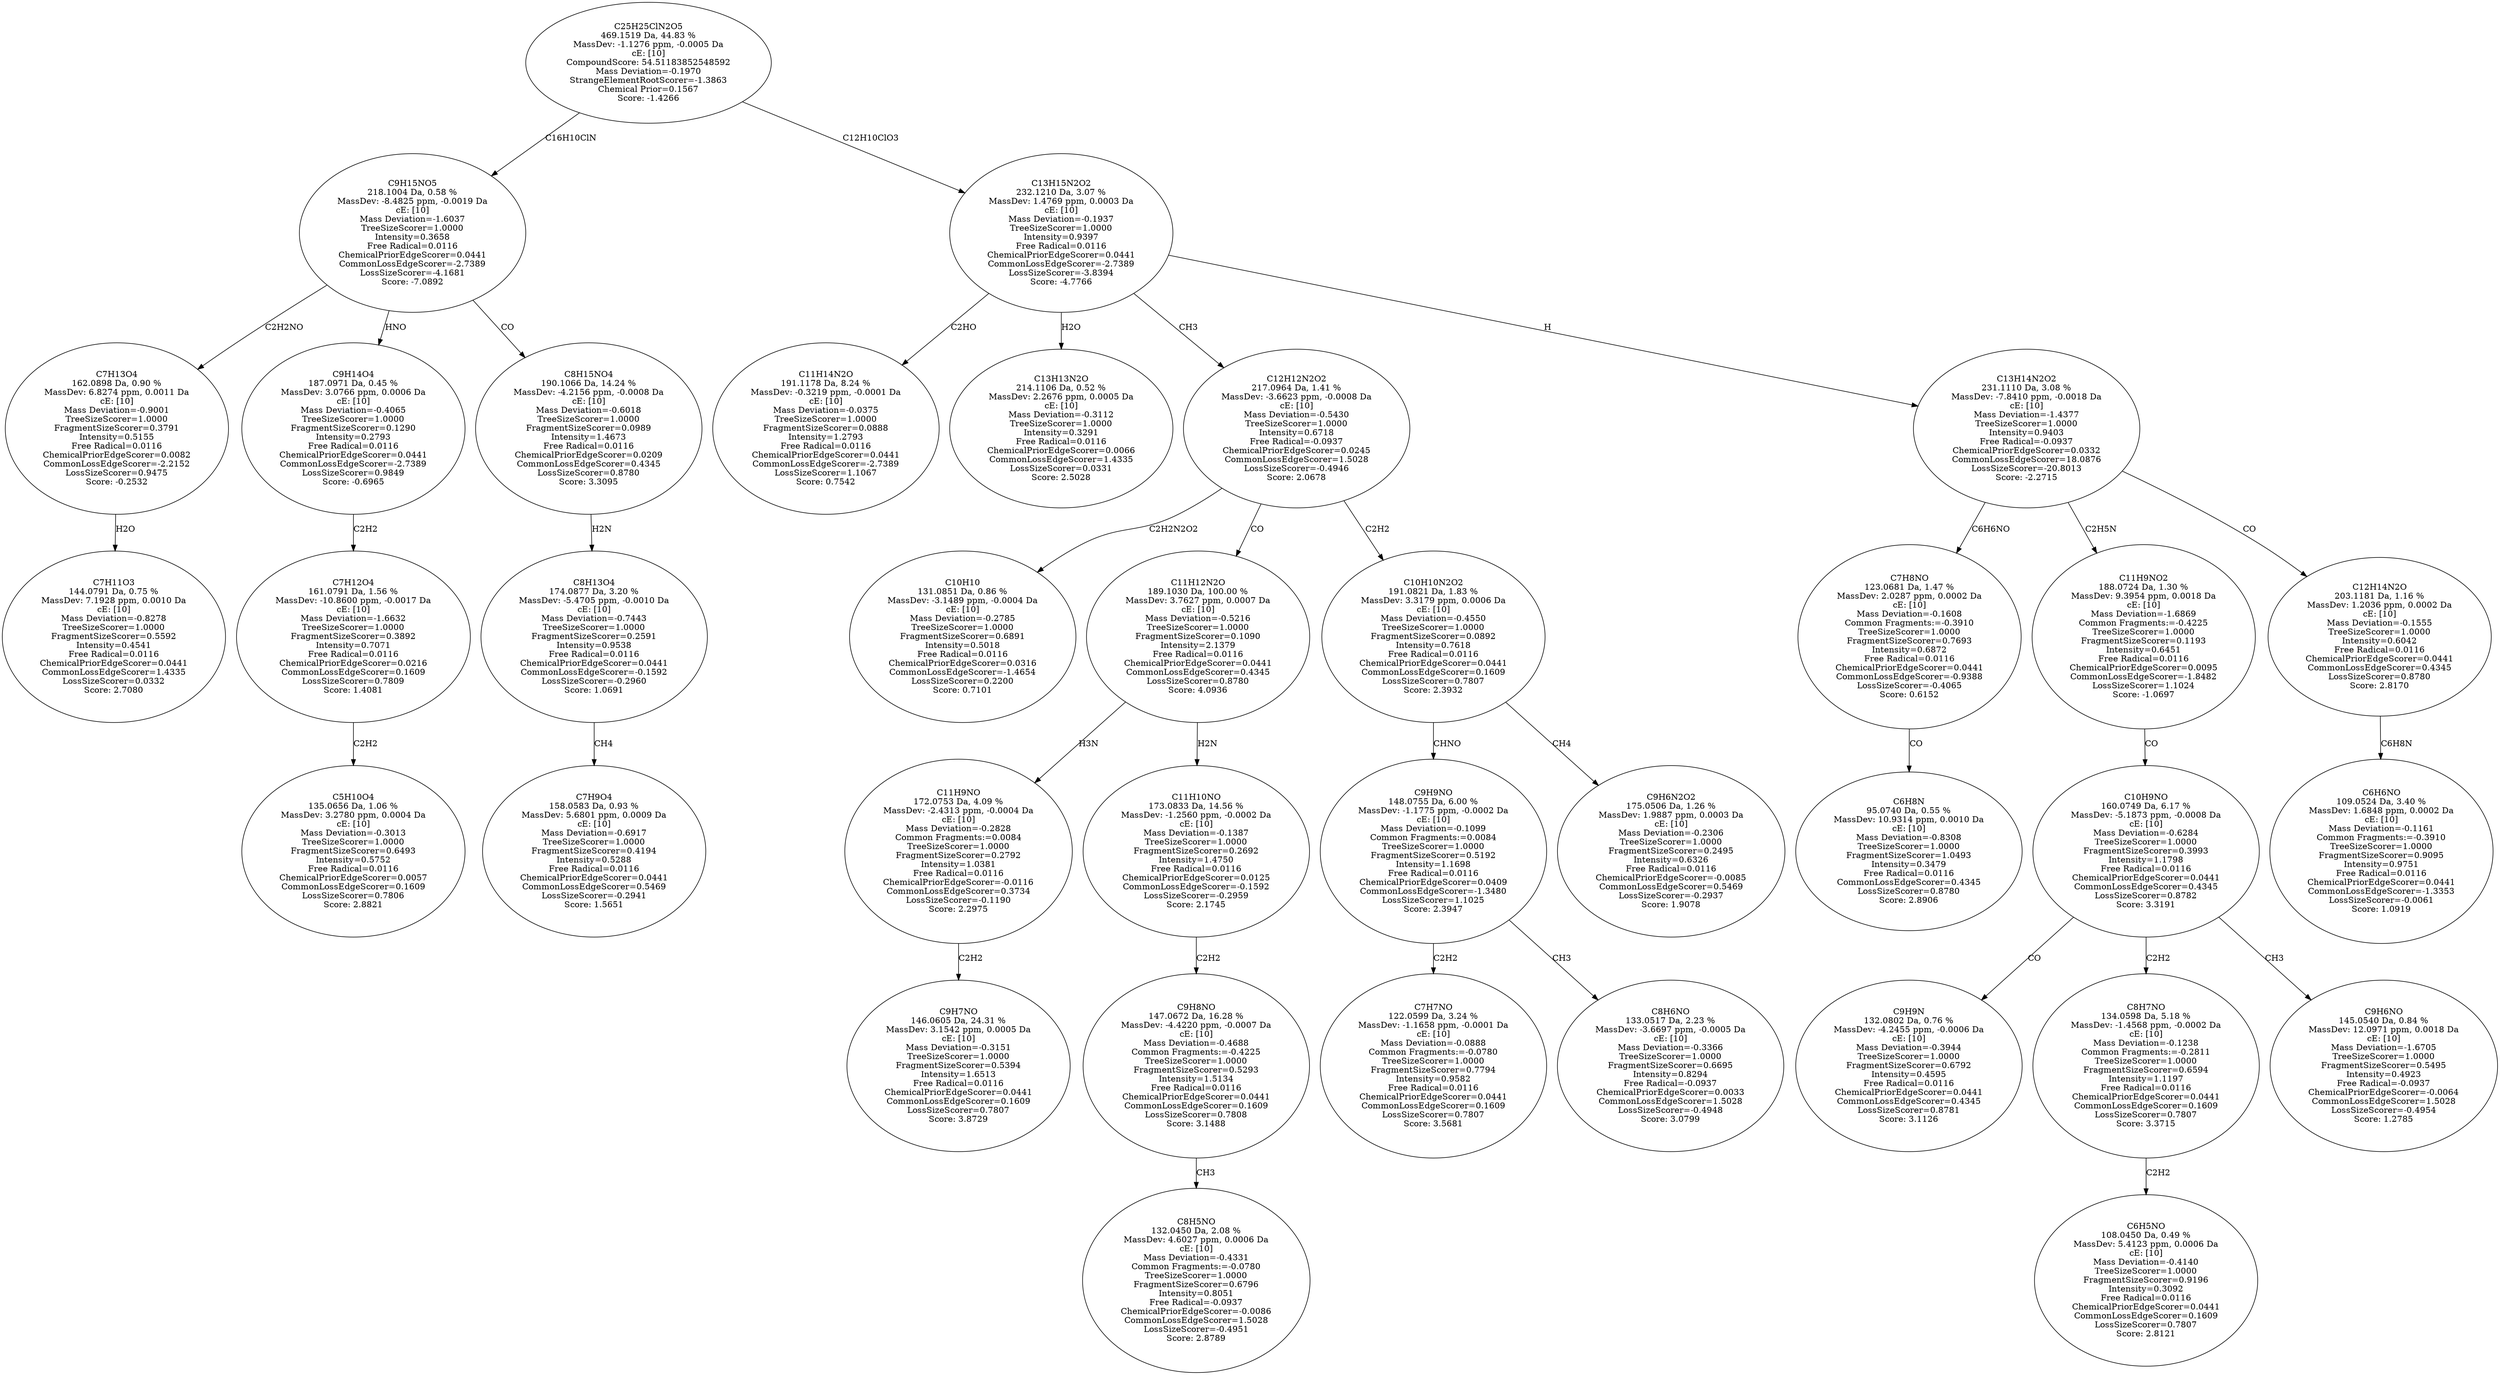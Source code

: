 strict digraph {
v1 [label="C7H11O3\n144.0791 Da, 0.75 %\nMassDev: 7.1928 ppm, 0.0010 Da\ncE: [10]\nMass Deviation=-0.8278\nTreeSizeScorer=1.0000\nFragmentSizeScorer=0.5592\nIntensity=0.4541\nFree Radical=0.0116\nChemicalPriorEdgeScorer=0.0441\nCommonLossEdgeScorer=1.4335\nLossSizeScorer=0.0332\nScore: 2.7080"];
v2 [label="C7H13O4\n162.0898 Da, 0.90 %\nMassDev: 6.8274 ppm, 0.0011 Da\ncE: [10]\nMass Deviation=-0.9001\nTreeSizeScorer=1.0000\nFragmentSizeScorer=0.3791\nIntensity=0.5155\nFree Radical=0.0116\nChemicalPriorEdgeScorer=0.0082\nCommonLossEdgeScorer=-2.2152\nLossSizeScorer=0.9475\nScore: -0.2532"];
v3 [label="C5H10O4\n135.0656 Da, 1.06 %\nMassDev: 3.2780 ppm, 0.0004 Da\ncE: [10]\nMass Deviation=-0.3013\nTreeSizeScorer=1.0000\nFragmentSizeScorer=0.6493\nIntensity=0.5752\nFree Radical=0.0116\nChemicalPriorEdgeScorer=0.0057\nCommonLossEdgeScorer=0.1609\nLossSizeScorer=0.7806\nScore: 2.8821"];
v4 [label="C7H12O4\n161.0791 Da, 1.56 %\nMassDev: -10.8600 ppm, -0.0017 Da\ncE: [10]\nMass Deviation=-1.6632\nTreeSizeScorer=1.0000\nFragmentSizeScorer=0.3892\nIntensity=0.7071\nFree Radical=0.0116\nChemicalPriorEdgeScorer=0.0216\nCommonLossEdgeScorer=0.1609\nLossSizeScorer=0.7809\nScore: 1.4081"];
v5 [label="C9H14O4\n187.0971 Da, 0.45 %\nMassDev: 3.0766 ppm, 0.0006 Da\ncE: [10]\nMass Deviation=-0.4065\nTreeSizeScorer=1.0000\nFragmentSizeScorer=0.1290\nIntensity=0.2793\nFree Radical=0.0116\nChemicalPriorEdgeScorer=0.0441\nCommonLossEdgeScorer=-2.7389\nLossSizeScorer=0.9849\nScore: -0.6965"];
v6 [label="C7H9O4\n158.0583 Da, 0.93 %\nMassDev: 5.6801 ppm, 0.0009 Da\ncE: [10]\nMass Deviation=-0.6917\nTreeSizeScorer=1.0000\nFragmentSizeScorer=0.4194\nIntensity=0.5288\nFree Radical=0.0116\nChemicalPriorEdgeScorer=0.0441\nCommonLossEdgeScorer=0.5469\nLossSizeScorer=-0.2941\nScore: 1.5651"];
v7 [label="C8H13O4\n174.0877 Da, 3.20 %\nMassDev: -5.4705 ppm, -0.0010 Da\ncE: [10]\nMass Deviation=-0.7443\nTreeSizeScorer=1.0000\nFragmentSizeScorer=0.2591\nIntensity=0.9538\nFree Radical=0.0116\nChemicalPriorEdgeScorer=0.0441\nCommonLossEdgeScorer=-0.1592\nLossSizeScorer=-0.2960\nScore: 1.0691"];
v8 [label="C8H15NO4\n190.1066 Da, 14.24 %\nMassDev: -4.2156 ppm, -0.0008 Da\ncE: [10]\nMass Deviation=-0.6018\nTreeSizeScorer=1.0000\nFragmentSizeScorer=0.0989\nIntensity=1.4673\nFree Radical=0.0116\nChemicalPriorEdgeScorer=0.0209\nCommonLossEdgeScorer=0.4345\nLossSizeScorer=0.8780\nScore: 3.3095"];
v9 [label="C9H15NO5\n218.1004 Da, 0.58 %\nMassDev: -8.4825 ppm, -0.0019 Da\ncE: [10]\nMass Deviation=-1.6037\nTreeSizeScorer=1.0000\nIntensity=0.3658\nFree Radical=0.0116\nChemicalPriorEdgeScorer=0.0441\nCommonLossEdgeScorer=-2.7389\nLossSizeScorer=-4.1681\nScore: -7.0892"];
v10 [label="C11H14N2O\n191.1178 Da, 8.24 %\nMassDev: -0.3219 ppm, -0.0001 Da\ncE: [10]\nMass Deviation=-0.0375\nTreeSizeScorer=1.0000\nFragmentSizeScorer=0.0888\nIntensity=1.2793\nFree Radical=0.0116\nChemicalPriorEdgeScorer=0.0441\nCommonLossEdgeScorer=-2.7389\nLossSizeScorer=1.1067\nScore: 0.7542"];
v11 [label="C13H13N2O\n214.1106 Da, 0.52 %\nMassDev: 2.2676 ppm, 0.0005 Da\ncE: [10]\nMass Deviation=-0.3112\nTreeSizeScorer=1.0000\nIntensity=0.3291\nFree Radical=0.0116\nChemicalPriorEdgeScorer=0.0066\nCommonLossEdgeScorer=1.4335\nLossSizeScorer=0.0331\nScore: 2.5028"];
v12 [label="C10H10\n131.0851 Da, 0.86 %\nMassDev: -3.1489 ppm, -0.0004 Da\ncE: [10]\nMass Deviation=-0.2785\nTreeSizeScorer=1.0000\nFragmentSizeScorer=0.6891\nIntensity=0.5018\nFree Radical=0.0116\nChemicalPriorEdgeScorer=0.0316\nCommonLossEdgeScorer=-1.4654\nLossSizeScorer=0.2200\nScore: 0.7101"];
v13 [label="C9H7NO\n146.0605 Da, 24.31 %\nMassDev: 3.1542 ppm, 0.0005 Da\ncE: [10]\nMass Deviation=-0.3151\nTreeSizeScorer=1.0000\nFragmentSizeScorer=0.5394\nIntensity=1.6513\nFree Radical=0.0116\nChemicalPriorEdgeScorer=0.0441\nCommonLossEdgeScorer=0.1609\nLossSizeScorer=0.7807\nScore: 3.8729"];
v14 [label="C11H9NO\n172.0753 Da, 4.09 %\nMassDev: -2.4313 ppm, -0.0004 Da\ncE: [10]\nMass Deviation=-0.2828\nCommon Fragments:=0.0084\nTreeSizeScorer=1.0000\nFragmentSizeScorer=0.2792\nIntensity=1.0381\nFree Radical=0.0116\nChemicalPriorEdgeScorer=-0.0116\nCommonLossEdgeScorer=0.3734\nLossSizeScorer=-0.1190\nScore: 2.2975"];
v15 [label="C8H5NO\n132.0450 Da, 2.08 %\nMassDev: 4.6027 ppm, 0.0006 Da\ncE: [10]\nMass Deviation=-0.4331\nCommon Fragments:=-0.0780\nTreeSizeScorer=1.0000\nFragmentSizeScorer=0.6796\nIntensity=0.8051\nFree Radical=-0.0937\nChemicalPriorEdgeScorer=-0.0086\nCommonLossEdgeScorer=1.5028\nLossSizeScorer=-0.4951\nScore: 2.8789"];
v16 [label="C9H8NO\n147.0672 Da, 16.28 %\nMassDev: -4.4220 ppm, -0.0007 Da\ncE: [10]\nMass Deviation=-0.4688\nCommon Fragments:=-0.4225\nTreeSizeScorer=1.0000\nFragmentSizeScorer=0.5293\nIntensity=1.5134\nFree Radical=0.0116\nChemicalPriorEdgeScorer=0.0441\nCommonLossEdgeScorer=0.1609\nLossSizeScorer=0.7808\nScore: 3.1488"];
v17 [label="C11H10NO\n173.0833 Da, 14.56 %\nMassDev: -1.2560 ppm, -0.0002 Da\ncE: [10]\nMass Deviation=-0.1387\nTreeSizeScorer=1.0000\nFragmentSizeScorer=0.2692\nIntensity=1.4750\nFree Radical=0.0116\nChemicalPriorEdgeScorer=0.0125\nCommonLossEdgeScorer=-0.1592\nLossSizeScorer=-0.2959\nScore: 2.1745"];
v18 [label="C11H12N2O\n189.1030 Da, 100.00 %\nMassDev: 3.7627 ppm, 0.0007 Da\ncE: [10]\nMass Deviation=-0.5216\nTreeSizeScorer=1.0000\nFragmentSizeScorer=0.1090\nIntensity=2.1379\nFree Radical=0.0116\nChemicalPriorEdgeScorer=0.0441\nCommonLossEdgeScorer=0.4345\nLossSizeScorer=0.8780\nScore: 4.0936"];
v19 [label="C7H7NO\n122.0599 Da, 3.24 %\nMassDev: -1.1658 ppm, -0.0001 Da\ncE: [10]\nMass Deviation=-0.0888\nCommon Fragments:=-0.0780\nTreeSizeScorer=1.0000\nFragmentSizeScorer=0.7794\nIntensity=0.9582\nFree Radical=0.0116\nChemicalPriorEdgeScorer=0.0441\nCommonLossEdgeScorer=0.1609\nLossSizeScorer=0.7807\nScore: 3.5681"];
v20 [label="C8H6NO\n133.0517 Da, 2.23 %\nMassDev: -3.6697 ppm, -0.0005 Da\ncE: [10]\nMass Deviation=-0.3366\nTreeSizeScorer=1.0000\nFragmentSizeScorer=0.6695\nIntensity=0.8294\nFree Radical=-0.0937\nChemicalPriorEdgeScorer=0.0033\nCommonLossEdgeScorer=1.5028\nLossSizeScorer=-0.4948\nScore: 3.0799"];
v21 [label="C9H9NO\n148.0755 Da, 6.00 %\nMassDev: -1.1775 ppm, -0.0002 Da\ncE: [10]\nMass Deviation=-0.1099\nCommon Fragments:=0.0084\nTreeSizeScorer=1.0000\nFragmentSizeScorer=0.5192\nIntensity=1.1698\nFree Radical=0.0116\nChemicalPriorEdgeScorer=0.0409\nCommonLossEdgeScorer=-1.3480\nLossSizeScorer=1.1025\nScore: 2.3947"];
v22 [label="C9H6N2O2\n175.0506 Da, 1.26 %\nMassDev: 1.9887 ppm, 0.0003 Da\ncE: [10]\nMass Deviation=-0.2306\nTreeSizeScorer=1.0000\nFragmentSizeScorer=0.2495\nIntensity=0.6326\nFree Radical=0.0116\nChemicalPriorEdgeScorer=-0.0085\nCommonLossEdgeScorer=0.5469\nLossSizeScorer=-0.2937\nScore: 1.9078"];
v23 [label="C10H10N2O2\n191.0821 Da, 1.83 %\nMassDev: 3.3179 ppm, 0.0006 Da\ncE: [10]\nMass Deviation=-0.4550\nTreeSizeScorer=1.0000\nFragmentSizeScorer=0.0892\nIntensity=0.7618\nFree Radical=0.0116\nChemicalPriorEdgeScorer=0.0441\nCommonLossEdgeScorer=0.1609\nLossSizeScorer=0.7807\nScore: 2.3932"];
v24 [label="C12H12N2O2\n217.0964 Da, 1.41 %\nMassDev: -3.6623 ppm, -0.0008 Da\ncE: [10]\nMass Deviation=-0.5430\nTreeSizeScorer=1.0000\nIntensity=0.6718\nFree Radical=-0.0937\nChemicalPriorEdgeScorer=0.0245\nCommonLossEdgeScorer=1.5028\nLossSizeScorer=-0.4946\nScore: 2.0678"];
v25 [label="C6H8N\n95.0740 Da, 0.55 %\nMassDev: 10.9314 ppm, 0.0010 Da\ncE: [10]\nMass Deviation=-0.8308\nTreeSizeScorer=1.0000\nFragmentSizeScorer=1.0493\nIntensity=0.3479\nFree Radical=0.0116\nCommonLossEdgeScorer=0.4345\nLossSizeScorer=0.8780\nScore: 2.8906"];
v26 [label="C7H8NO\n123.0681 Da, 1.47 %\nMassDev: 2.0287 ppm, 0.0002 Da\ncE: [10]\nMass Deviation=-0.1608\nCommon Fragments:=-0.3910\nTreeSizeScorer=1.0000\nFragmentSizeScorer=0.7693\nIntensity=0.6872\nFree Radical=0.0116\nChemicalPriorEdgeScorer=0.0441\nCommonLossEdgeScorer=-0.9388\nLossSizeScorer=-0.4065\nScore: 0.6152"];
v27 [label="C9H9N\n132.0802 Da, 0.76 %\nMassDev: -4.2455 ppm, -0.0006 Da\ncE: [10]\nMass Deviation=-0.3944\nTreeSizeScorer=1.0000\nFragmentSizeScorer=0.6792\nIntensity=0.4595\nFree Radical=0.0116\nChemicalPriorEdgeScorer=0.0441\nCommonLossEdgeScorer=0.4345\nLossSizeScorer=0.8781\nScore: 3.1126"];
v28 [label="C6H5NO\n108.0450 Da, 0.49 %\nMassDev: 5.4123 ppm, 0.0006 Da\ncE: [10]\nMass Deviation=-0.4140\nTreeSizeScorer=1.0000\nFragmentSizeScorer=0.9196\nIntensity=0.3092\nFree Radical=0.0116\nChemicalPriorEdgeScorer=0.0441\nCommonLossEdgeScorer=0.1609\nLossSizeScorer=0.7807\nScore: 2.8121"];
v29 [label="C8H7NO\n134.0598 Da, 5.18 %\nMassDev: -1.4568 ppm, -0.0002 Da\ncE: [10]\nMass Deviation=-0.1238\nCommon Fragments:=-0.2811\nTreeSizeScorer=1.0000\nFragmentSizeScorer=0.6594\nIntensity=1.1197\nFree Radical=0.0116\nChemicalPriorEdgeScorer=0.0441\nCommonLossEdgeScorer=0.1609\nLossSizeScorer=0.7807\nScore: 3.3715"];
v30 [label="C9H6NO\n145.0540 Da, 0.84 %\nMassDev: 12.0971 ppm, 0.0018 Da\ncE: [10]\nMass Deviation=-1.6705\nTreeSizeScorer=1.0000\nFragmentSizeScorer=0.5495\nIntensity=0.4923\nFree Radical=-0.0937\nChemicalPriorEdgeScorer=-0.0064\nCommonLossEdgeScorer=1.5028\nLossSizeScorer=-0.4954\nScore: 1.2785"];
v31 [label="C10H9NO\n160.0749 Da, 6.17 %\nMassDev: -5.1873 ppm, -0.0008 Da\ncE: [10]\nMass Deviation=-0.6284\nTreeSizeScorer=1.0000\nFragmentSizeScorer=0.3993\nIntensity=1.1798\nFree Radical=0.0116\nChemicalPriorEdgeScorer=0.0441\nCommonLossEdgeScorer=0.4345\nLossSizeScorer=0.8782\nScore: 3.3191"];
v32 [label="C11H9NO2\n188.0724 Da, 1.30 %\nMassDev: 9.3954 ppm, 0.0018 Da\ncE: [10]\nMass Deviation=-1.6869\nCommon Fragments:=-0.4225\nTreeSizeScorer=1.0000\nFragmentSizeScorer=0.1193\nIntensity=0.6451\nFree Radical=0.0116\nChemicalPriorEdgeScorer=0.0095\nCommonLossEdgeScorer=-1.8482\nLossSizeScorer=1.1024\nScore: -1.0697"];
v33 [label="C6H6NO\n109.0524 Da, 3.40 %\nMassDev: 1.6848 ppm, 0.0002 Da\ncE: [10]\nMass Deviation=-0.1161\nCommon Fragments:=-0.3910\nTreeSizeScorer=1.0000\nFragmentSizeScorer=0.9095\nIntensity=0.9751\nFree Radical=0.0116\nChemicalPriorEdgeScorer=0.0441\nCommonLossEdgeScorer=-1.3353\nLossSizeScorer=-0.0061\nScore: 1.0919"];
v34 [label="C12H14N2O\n203.1181 Da, 1.16 %\nMassDev: 1.2036 ppm, 0.0002 Da\ncE: [10]\nMass Deviation=-0.1555\nTreeSizeScorer=1.0000\nIntensity=0.6042\nFree Radical=0.0116\nChemicalPriorEdgeScorer=0.0441\nCommonLossEdgeScorer=0.4345\nLossSizeScorer=0.8780\nScore: 2.8170"];
v35 [label="C13H14N2O2\n231.1110 Da, 3.08 %\nMassDev: -7.8410 ppm, -0.0018 Da\ncE: [10]\nMass Deviation=-1.4377\nTreeSizeScorer=1.0000\nIntensity=0.9403\nFree Radical=-0.0937\nChemicalPriorEdgeScorer=0.0332\nCommonLossEdgeScorer=18.0876\nLossSizeScorer=-20.8013\nScore: -2.2715"];
v36 [label="C13H15N2O2\n232.1210 Da, 3.07 %\nMassDev: 1.4769 ppm, 0.0003 Da\ncE: [10]\nMass Deviation=-0.1937\nTreeSizeScorer=1.0000\nIntensity=0.9397\nFree Radical=0.0116\nChemicalPriorEdgeScorer=0.0441\nCommonLossEdgeScorer=-2.7389\nLossSizeScorer=-3.8394\nScore: -4.7766"];
v37 [label="C25H25ClN2O5\n469.1519 Da, 44.83 %\nMassDev: -1.1276 ppm, -0.0005 Da\ncE: [10]\nCompoundScore: 54.51183852548592\nMass Deviation=-0.1970\nStrangeElementRootScorer=-1.3863\nChemical Prior=0.1567\nScore: -1.4266"];
v2 -> v1 [label="H2O"];
v9 -> v2 [label="C2H2NO"];
v4 -> v3 [label="C2H2"];
v5 -> v4 [label="C2H2"];
v9 -> v5 [label="HNO"];
v7 -> v6 [label="CH4"];
v8 -> v7 [label="H2N"];
v9 -> v8 [label="CO"];
v37 -> v9 [label="C16H10ClN"];
v36 -> v10 [label="C2HO"];
v36 -> v11 [label="H2O"];
v24 -> v12 [label="C2H2N2O2"];
v14 -> v13 [label="C2H2"];
v18 -> v14 [label="H3N"];
v16 -> v15 [label="CH3"];
v17 -> v16 [label="C2H2"];
v18 -> v17 [label="H2N"];
v24 -> v18 [label="CO"];
v21 -> v19 [label="C2H2"];
v21 -> v20 [label="CH3"];
v23 -> v21 [label="CHNO"];
v23 -> v22 [label="CH4"];
v24 -> v23 [label="C2H2"];
v36 -> v24 [label="CH3"];
v26 -> v25 [label="CO"];
v35 -> v26 [label="C6H6NO"];
v31 -> v27 [label="CO"];
v29 -> v28 [label="C2H2"];
v31 -> v29 [label="C2H2"];
v31 -> v30 [label="CH3"];
v32 -> v31 [label="CO"];
v35 -> v32 [label="C2H5N"];
v34 -> v33 [label="C6H8N"];
v35 -> v34 [label="CO"];
v36 -> v35 [label="H"];
v37 -> v36 [label="C12H10ClO3"];
}